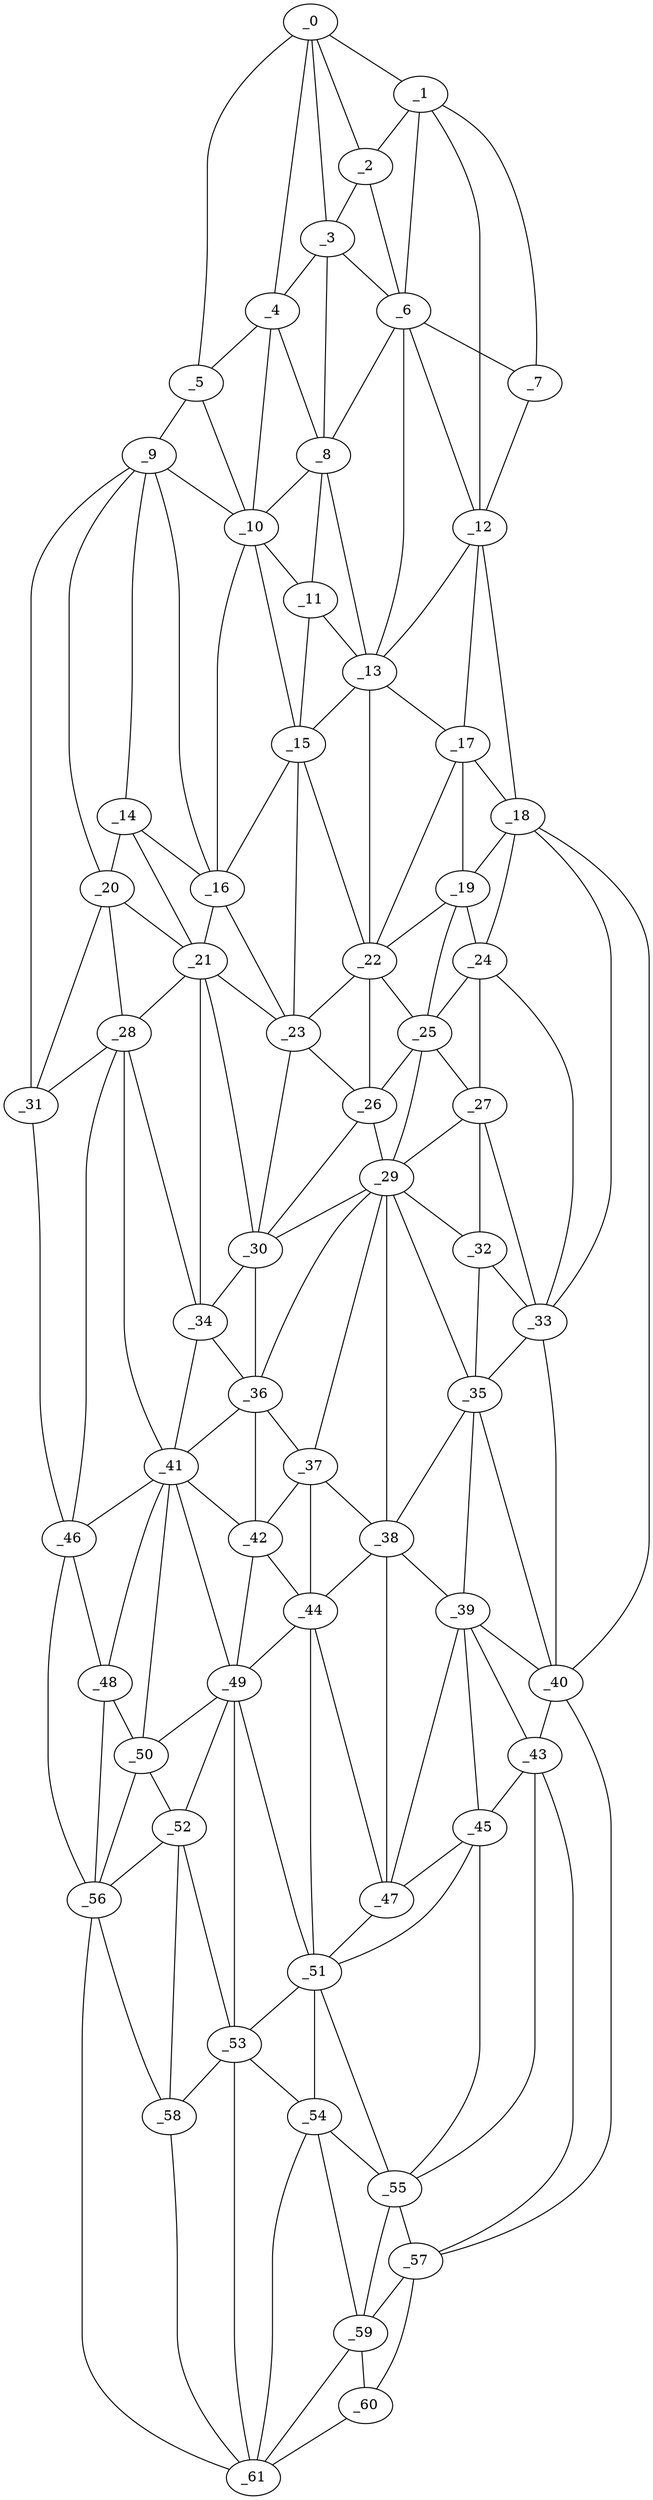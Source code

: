 graph "obj37__0.gxl" {
	_0	 [x=4,
		y=64];
	_1	 [x=5,
		y=87];
	_0 -- _1	 [valence=1];
	_2	 [x=6,
		y=78];
	_0 -- _2	 [valence=2];
	_3	 [x=10,
		y=71];
	_0 -- _3	 [valence=1];
	_4	 [x=11,
		y=63];
	_0 -- _4	 [valence=2];
	_5	 [x=14,
		y=48];
	_0 -- _5	 [valence=1];
	_1 -- _2	 [valence=2];
	_6	 [x=19,
		y=81];
	_1 -- _6	 [valence=2];
	_7	 [x=20,
		y=88];
	_1 -- _7	 [valence=1];
	_12	 [x=30,
		y=89];
	_1 -- _12	 [valence=1];
	_2 -- _3	 [valence=2];
	_2 -- _6	 [valence=2];
	_3 -- _4	 [valence=2];
	_3 -- _6	 [valence=2];
	_8	 [x=21,
		y=73];
	_3 -- _8	 [valence=2];
	_4 -- _5	 [valence=2];
	_4 -- _8	 [valence=2];
	_10	 [x=23,
		y=59];
	_4 -- _10	 [valence=1];
	_9	 [x=22,
		y=42];
	_5 -- _9	 [valence=1];
	_5 -- _10	 [valence=2];
	_6 -- _7	 [valence=2];
	_6 -- _8	 [valence=1];
	_6 -- _12	 [valence=2];
	_13	 [x=33,
		y=72];
	_6 -- _13	 [valence=2];
	_7 -- _12	 [valence=2];
	_8 -- _10	 [valence=2];
	_11	 [x=30,
		y=61];
	_8 -- _11	 [valence=2];
	_8 -- _13	 [valence=1];
	_9 -- _10	 [valence=2];
	_14	 [x=35,
		y=41];
	_9 -- _14	 [valence=1];
	_16	 [x=37,
		y=49];
	_9 -- _16	 [valence=2];
	_20	 [x=49,
		y=37];
	_9 -- _20	 [valence=2];
	_31	 [x=70,
		y=24];
	_9 -- _31	 [valence=1];
	_10 -- _11	 [valence=2];
	_15	 [x=35,
		y=57];
	_10 -- _15	 [valence=1];
	_10 -- _16	 [valence=1];
	_11 -- _13	 [valence=2];
	_11 -- _15	 [valence=2];
	_12 -- _13	 [valence=2];
	_17	 [x=40,
		y=80];
	_12 -- _17	 [valence=2];
	_18	 [x=43,
		y=89];
	_12 -- _18	 [valence=1];
	_13 -- _15	 [valence=2];
	_13 -- _17	 [valence=2];
	_22	 [x=50,
		y=68];
	_13 -- _22	 [valence=2];
	_14 -- _16	 [valence=1];
	_14 -- _20	 [valence=2];
	_21	 [x=49,
		y=47];
	_14 -- _21	 [valence=2];
	_15 -- _16	 [valence=1];
	_15 -- _22	 [valence=2];
	_23	 [x=51,
		y=58];
	_15 -- _23	 [valence=2];
	_16 -- _21	 [valence=1];
	_16 -- _23	 [valence=2];
	_17 -- _18	 [valence=2];
	_19	 [x=44,
		y=82];
	_17 -- _19	 [valence=2];
	_17 -- _22	 [valence=1];
	_18 -- _19	 [valence=1];
	_24	 [x=54,
		y=83];
	_18 -- _24	 [valence=1];
	_33	 [x=72,
		y=85];
	_18 -- _33	 [valence=2];
	_40	 [x=85,
		y=89];
	_18 -- _40	 [valence=1];
	_19 -- _22	 [valence=1];
	_19 -- _24	 [valence=1];
	_25	 [x=55,
		y=78];
	_19 -- _25	 [valence=2];
	_20 -- _21	 [valence=2];
	_28	 [x=67,
		y=36];
	_20 -- _28	 [valence=2];
	_20 -- _31	 [valence=1];
	_21 -- _23	 [valence=2];
	_21 -- _28	 [valence=2];
	_30	 [x=68,
		y=61];
	_21 -- _30	 [valence=2];
	_34	 [x=73,
		y=56];
	_21 -- _34	 [valence=2];
	_22 -- _23	 [valence=2];
	_22 -- _25	 [valence=1];
	_26	 [x=56,
		y=65];
	_22 -- _26	 [valence=2];
	_23 -- _26	 [valence=2];
	_23 -- _30	 [valence=2];
	_24 -- _25	 [valence=2];
	_27	 [x=66,
		y=77];
	_24 -- _27	 [valence=1];
	_24 -- _33	 [valence=2];
	_25 -- _26	 [valence=1];
	_25 -- _27	 [valence=2];
	_29	 [x=67,
		y=70];
	_25 -- _29	 [valence=2];
	_26 -- _29	 [valence=2];
	_26 -- _30	 [valence=2];
	_27 -- _29	 [valence=2];
	_32	 [x=72,
		y=80];
	_27 -- _32	 [valence=2];
	_27 -- _33	 [valence=2];
	_28 -- _31	 [valence=2];
	_28 -- _34	 [valence=1];
	_41	 [x=91,
		y=54];
	_28 -- _41	 [valence=2];
	_46	 [x=93,
		y=25];
	_28 -- _46	 [valence=1];
	_29 -- _30	 [valence=2];
	_29 -- _32	 [valence=1];
	_35	 [x=78,
		y=79];
	_29 -- _35	 [valence=2];
	_36	 [x=79,
		y=62];
	_29 -- _36	 [valence=2];
	_37	 [x=82,
		y=66];
	_29 -- _37	 [valence=1];
	_38	 [x=83,
		y=74];
	_29 -- _38	 [valence=1];
	_30 -- _34	 [valence=1];
	_30 -- _36	 [valence=1];
	_31 -- _46	 [valence=1];
	_32 -- _33	 [valence=1];
	_32 -- _35	 [valence=2];
	_33 -- _35	 [valence=1];
	_33 -- _40	 [valence=2];
	_34 -- _36	 [valence=2];
	_34 -- _41	 [valence=1];
	_35 -- _38	 [valence=2];
	_39	 [x=84,
		y=80];
	_35 -- _39	 [valence=2];
	_35 -- _40	 [valence=1];
	_36 -- _37	 [valence=2];
	_36 -- _41	 [valence=1];
	_42	 [x=91,
		y=59];
	_36 -- _42	 [valence=2];
	_37 -- _38	 [valence=2];
	_37 -- _42	 [valence=2];
	_44	 [x=92,
		y=65];
	_37 -- _44	 [valence=2];
	_38 -- _39	 [valence=1];
	_38 -- _44	 [valence=2];
	_47	 [x=93,
		y=73];
	_38 -- _47	 [valence=2];
	_39 -- _40	 [valence=2];
	_43	 [x=91,
		y=88];
	_39 -- _43	 [valence=2];
	_45	 [x=92,
		y=81];
	_39 -- _45	 [valence=2];
	_39 -- _47	 [valence=1];
	_40 -- _43	 [valence=2];
	_57	 [x=117,
		y=89];
	_40 -- _57	 [valence=1];
	_41 -- _42	 [valence=2];
	_41 -- _46	 [valence=1];
	_48	 [x=101,
		y=30];
	_41 -- _48	 [valence=2];
	_49	 [x=101,
		y=56];
	_41 -- _49	 [valence=2];
	_50	 [x=106,
		y=37];
	_41 -- _50	 [valence=1];
	_42 -- _44	 [valence=2];
	_42 -- _49	 [valence=1];
	_43 -- _45	 [valence=1];
	_55	 [x=113,
		y=81];
	_43 -- _55	 [valence=2];
	_43 -- _57	 [valence=2];
	_44 -- _47	 [valence=2];
	_44 -- _49	 [valence=2];
	_51	 [x=106,
		y=70];
	_44 -- _51	 [valence=2];
	_45 -- _47	 [valence=2];
	_45 -- _51	 [valence=2];
	_45 -- _55	 [valence=2];
	_46 -- _48	 [valence=2];
	_56	 [x=116,
		y=37];
	_46 -- _56	 [valence=1];
	_47 -- _51	 [valence=2];
	_48 -- _50	 [valence=2];
	_48 -- _56	 [valence=2];
	_49 -- _50	 [valence=1];
	_49 -- _51	 [valence=1];
	_52	 [x=110,
		y=56];
	_49 -- _52	 [valence=2];
	_53	 [x=111,
		y=62];
	_49 -- _53	 [valence=2];
	_50 -- _52	 [valence=1];
	_50 -- _56	 [valence=2];
	_51 -- _53	 [valence=2];
	_54	 [x=112,
		y=70];
	_51 -- _54	 [valence=1];
	_51 -- _55	 [valence=1];
	_52 -- _53	 [valence=2];
	_52 -- _56	 [valence=2];
	_58	 [x=119,
		y=55];
	_52 -- _58	 [valence=2];
	_53 -- _54	 [valence=2];
	_53 -- _58	 [valence=2];
	_61	 [x=124,
		y=61];
	_53 -- _61	 [valence=2];
	_54 -- _55	 [valence=2];
	_59	 [x=121,
		y=77];
	_54 -- _59	 [valence=1];
	_54 -- _61	 [valence=1];
	_55 -- _57	 [valence=1];
	_55 -- _59	 [valence=2];
	_56 -- _58	 [valence=2];
	_56 -- _61	 [valence=1];
	_57 -- _59	 [valence=1];
	_60	 [x=123,
		y=88];
	_57 -- _60	 [valence=1];
	_58 -- _61	 [valence=2];
	_59 -- _60	 [valence=1];
	_59 -- _61	 [valence=2];
	_60 -- _61	 [valence=1];
}
